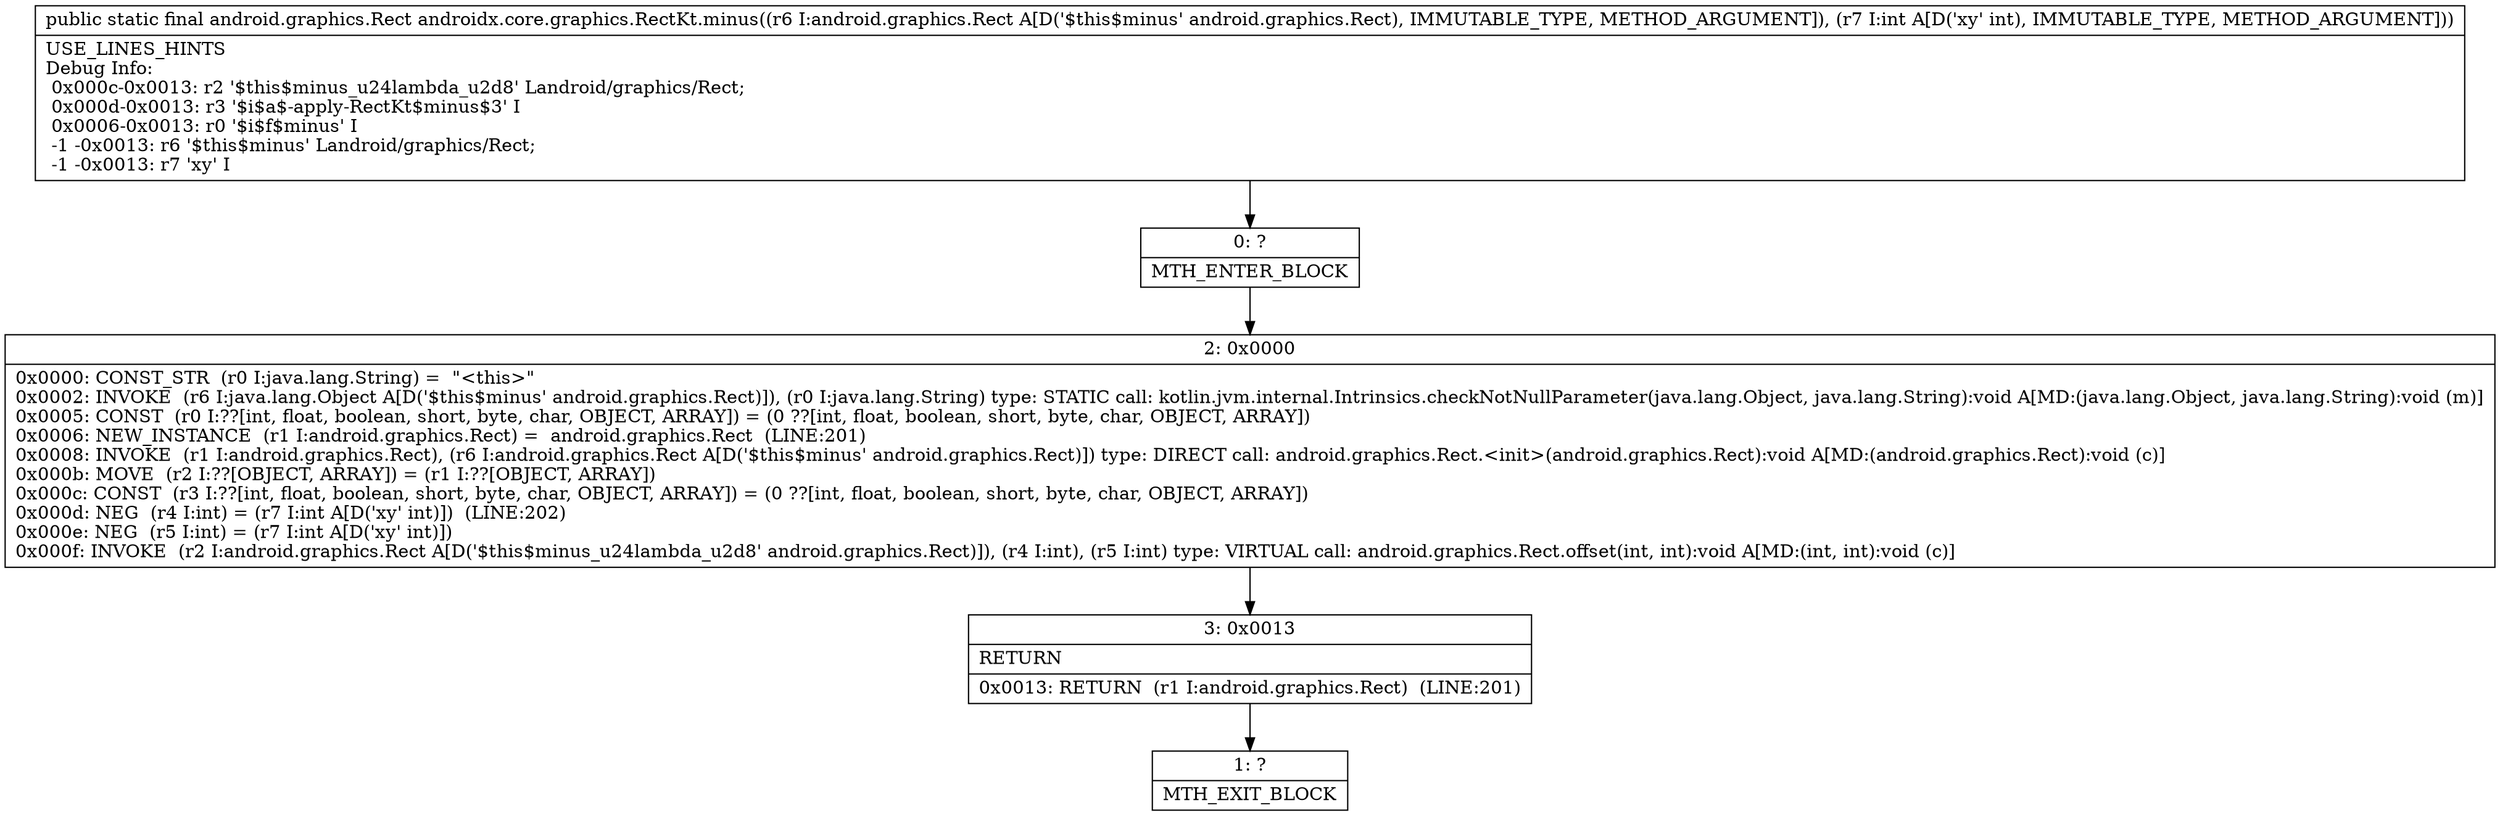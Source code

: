 digraph "CFG forandroidx.core.graphics.RectKt.minus(Landroid\/graphics\/Rect;I)Landroid\/graphics\/Rect;" {
Node_0 [shape=record,label="{0\:\ ?|MTH_ENTER_BLOCK\l}"];
Node_2 [shape=record,label="{2\:\ 0x0000|0x0000: CONST_STR  (r0 I:java.lang.String) =  \"\<this\>\" \l0x0002: INVOKE  (r6 I:java.lang.Object A[D('$this$minus' android.graphics.Rect)]), (r0 I:java.lang.String) type: STATIC call: kotlin.jvm.internal.Intrinsics.checkNotNullParameter(java.lang.Object, java.lang.String):void A[MD:(java.lang.Object, java.lang.String):void (m)]\l0x0005: CONST  (r0 I:??[int, float, boolean, short, byte, char, OBJECT, ARRAY]) = (0 ??[int, float, boolean, short, byte, char, OBJECT, ARRAY]) \l0x0006: NEW_INSTANCE  (r1 I:android.graphics.Rect) =  android.graphics.Rect  (LINE:201)\l0x0008: INVOKE  (r1 I:android.graphics.Rect), (r6 I:android.graphics.Rect A[D('$this$minus' android.graphics.Rect)]) type: DIRECT call: android.graphics.Rect.\<init\>(android.graphics.Rect):void A[MD:(android.graphics.Rect):void (c)]\l0x000b: MOVE  (r2 I:??[OBJECT, ARRAY]) = (r1 I:??[OBJECT, ARRAY]) \l0x000c: CONST  (r3 I:??[int, float, boolean, short, byte, char, OBJECT, ARRAY]) = (0 ??[int, float, boolean, short, byte, char, OBJECT, ARRAY]) \l0x000d: NEG  (r4 I:int) = (r7 I:int A[D('xy' int)])  (LINE:202)\l0x000e: NEG  (r5 I:int) = (r7 I:int A[D('xy' int)]) \l0x000f: INVOKE  (r2 I:android.graphics.Rect A[D('$this$minus_u24lambda_u2d8' android.graphics.Rect)]), (r4 I:int), (r5 I:int) type: VIRTUAL call: android.graphics.Rect.offset(int, int):void A[MD:(int, int):void (c)]\l}"];
Node_3 [shape=record,label="{3\:\ 0x0013|RETURN\l|0x0013: RETURN  (r1 I:android.graphics.Rect)  (LINE:201)\l}"];
Node_1 [shape=record,label="{1\:\ ?|MTH_EXIT_BLOCK\l}"];
MethodNode[shape=record,label="{public static final android.graphics.Rect androidx.core.graphics.RectKt.minus((r6 I:android.graphics.Rect A[D('$this$minus' android.graphics.Rect), IMMUTABLE_TYPE, METHOD_ARGUMENT]), (r7 I:int A[D('xy' int), IMMUTABLE_TYPE, METHOD_ARGUMENT]))  | USE_LINES_HINTS\lDebug Info:\l  0x000c\-0x0013: r2 '$this$minus_u24lambda_u2d8' Landroid\/graphics\/Rect;\l  0x000d\-0x0013: r3 '$i$a$\-apply\-RectKt$minus$3' I\l  0x0006\-0x0013: r0 '$i$f$minus' I\l  \-1 \-0x0013: r6 '$this$minus' Landroid\/graphics\/Rect;\l  \-1 \-0x0013: r7 'xy' I\l}"];
MethodNode -> Node_0;Node_0 -> Node_2;
Node_2 -> Node_3;
Node_3 -> Node_1;
}

